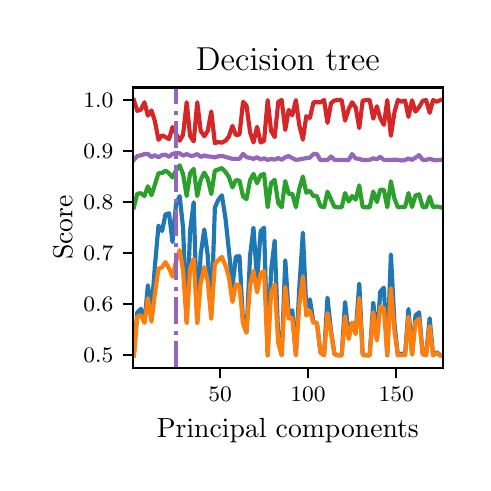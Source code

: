 \begingroup%
\makeatletter%
\begin{pgfpicture}%
\pgfpathrectangle{\pgfpointorigin}{\pgfqpoint{2.176in}{2.175in}}%
\pgfusepath{use as bounding box, clip}%
\begin{pgfscope}%
\pgfsetbuttcap%
\pgfsetmiterjoin%
\pgfsetlinewidth{0.0pt}%
\definecolor{currentstroke}{rgb}{1.0,1.0,1.0}%
\pgfsetstrokecolor{currentstroke}%
\pgfsetstrokeopacity{0.0}%
\pgfsetdash{}{0pt}%
\pgfpathmoveto{\pgfqpoint{0.0in}{-0.0in}}%
\pgfpathlineto{\pgfqpoint{2.176in}{-0.0in}}%
\pgfpathlineto{\pgfqpoint{2.176in}{2.175in}}%
\pgfpathlineto{\pgfqpoint{0.0in}{2.175in}}%
\pgfpathclose%
\pgfusepath{}%
\end{pgfscope}%
\begin{pgfscope}%
\pgfsetbuttcap%
\pgfsetmiterjoin%
\definecolor{currentfill}{rgb}{1.0,1.0,1.0}%
\pgfsetfillcolor{currentfill}%
\pgfsetlinewidth{0.0pt}%
\definecolor{currentstroke}{rgb}{0.0,0.0,0.0}%
\pgfsetstrokecolor{currentstroke}%
\pgfsetstrokeopacity{0.0}%
\pgfsetdash{}{0pt}%
\pgfpathmoveto{\pgfqpoint{0.526in}{0.474in}}%
\pgfpathlineto{\pgfqpoint{2.076in}{0.474in}}%
\pgfpathlineto{\pgfqpoint{2.076in}{1.876in}}%
\pgfpathlineto{\pgfqpoint{0.526in}{1.876in}}%
\pgfpathclose%
\pgfusepath{fill}%
\end{pgfscope}%
\begin{pgfscope}%
\pgfsetbuttcap%
\pgfsetroundjoin%
\definecolor{currentfill}{rgb}{0.0,0.0,0.0}%
\pgfsetfillcolor{currentfill}%
\pgfsetlinewidth{0.803pt}%
\definecolor{currentstroke}{rgb}{0.0,0.0,0.0}%
\pgfsetstrokecolor{currentstroke}%
\pgfsetdash{}{0pt}%
\pgfsys@defobject{currentmarker}{\pgfqpoint{0.0in}{-0.049in}}{\pgfqpoint{0.0in}{0.0in}}{%
\pgfpathmoveto{\pgfqpoint{0.0in}{0.0in}}%
\pgfpathlineto{\pgfqpoint{0.0in}{-0.049in}}%
\pgfusepath{stroke,fill}%
}%
\begin{pgfscope}%
\pgfsys@transformshift{0.962in}{0.474in}%
\pgfsys@useobject{currentmarker}{}%
\end{pgfscope}%
\end{pgfscope}%
\begin{pgfscope}%
\definecolor{textcolor}{rgb}{0.0,0.0,0.0}%
\pgfsetstrokecolor{textcolor}%
\pgfsetfillcolor{textcolor}%
\pgftext[x=0.962in,y=0.376in,,top]{\color{textcolor}\fontsize{8.0}{9.6}\bfseries\selectfont \(\displaystyle {50}\)}%
\end{pgfscope}%
\begin{pgfscope}%
\pgfsetbuttcap%
\pgfsetroundjoin%
\definecolor{currentfill}{rgb}{0.0,0.0,0.0}%
\pgfsetfillcolor{currentfill}%
\pgfsetlinewidth{0.803pt}%
\definecolor{currentstroke}{rgb}{0.0,0.0,0.0}%
\pgfsetstrokecolor{currentstroke}%
\pgfsetdash{}{0pt}%
\pgfsys@defobject{currentmarker}{\pgfqpoint{0.0in}{-0.049in}}{\pgfqpoint{0.0in}{0.0in}}{%
\pgfpathmoveto{\pgfqpoint{0.0in}{0.0in}}%
\pgfpathlineto{\pgfqpoint{0.0in}{-0.049in}}%
\pgfusepath{stroke,fill}%
}%
\begin{pgfscope}%
\pgfsys@transformshift{1.402in}{0.474in}%
\pgfsys@useobject{currentmarker}{}%
\end{pgfscope}%
\end{pgfscope}%
\begin{pgfscope}%
\definecolor{textcolor}{rgb}{0.0,0.0,0.0}%
\pgfsetstrokecolor{textcolor}%
\pgfsetfillcolor{textcolor}%
\pgftext[x=1.402in,y=0.376in,,top]{\color{textcolor}\fontsize{8.0}{9.6}\bfseries\selectfont \(\displaystyle {100}\)}%
\end{pgfscope}%
\begin{pgfscope}%
\pgfsetbuttcap%
\pgfsetroundjoin%
\definecolor{currentfill}{rgb}{0.0,0.0,0.0}%
\pgfsetfillcolor{currentfill}%
\pgfsetlinewidth{0.803pt}%
\definecolor{currentstroke}{rgb}{0.0,0.0,0.0}%
\pgfsetstrokecolor{currentstroke}%
\pgfsetdash{}{0pt}%
\pgfsys@defobject{currentmarker}{\pgfqpoint{0.0in}{-0.049in}}{\pgfqpoint{0.0in}{0.0in}}{%
\pgfpathmoveto{\pgfqpoint{0.0in}{0.0in}}%
\pgfpathlineto{\pgfqpoint{0.0in}{-0.049in}}%
\pgfusepath{stroke,fill}%
}%
\begin{pgfscope}%
\pgfsys@transformshift{1.843in}{0.474in}%
\pgfsys@useobject{currentmarker}{}%
\end{pgfscope}%
\end{pgfscope}%
\begin{pgfscope}%
\definecolor{textcolor}{rgb}{0.0,0.0,0.0}%
\pgfsetstrokecolor{textcolor}%
\pgfsetfillcolor{textcolor}%
\pgftext[x=1.843in,y=0.376in,,top]{\color{textcolor}\fontsize{8.0}{9.6}\bfseries\selectfont \(\displaystyle {150}\)}%
\end{pgfscope}%
\begin{pgfscope}%
\definecolor{textcolor}{rgb}{0.0,0.0,0.0}%
\pgfsetstrokecolor{textcolor}%
\pgfsetfillcolor{textcolor}%
\pgftext[x=1.301in,y=0.223in,,top]{\color{textcolor}\fontsize{10.0}{12.0}\selectfont Principal components}%
\end{pgfscope}%
\begin{pgfscope}%
\pgfsetbuttcap%
\pgfsetroundjoin%
\definecolor{currentfill}{rgb}{0.0,0.0,0.0}%
\pgfsetfillcolor{currentfill}%
\pgfsetlinewidth{0.803pt}%
\definecolor{currentstroke}{rgb}{0.0,0.0,0.0}%
\pgfsetstrokecolor{currentstroke}%
\pgfsetdash{}{0pt}%
\pgfsys@defobject{currentmarker}{\pgfqpoint{-0.049in}{0.0in}}{\pgfqpoint{-0.0in}{0.0in}}{%
\pgfpathmoveto{\pgfqpoint{-0.0in}{0.0in}}%
\pgfpathlineto{\pgfqpoint{-0.049in}{0.0in}}%
\pgfusepath{stroke,fill}%
}%
\begin{pgfscope}%
\pgfsys@transformshift{0.526in}{0.537in}%
\pgfsys@useobject{currentmarker}{}%
\end{pgfscope}%
\end{pgfscope}%
\begin{pgfscope}%
\definecolor{textcolor}{rgb}{0.0,0.0,0.0}%
\pgfsetstrokecolor{textcolor}%
\pgfsetfillcolor{textcolor}%
\pgftext[x=0.278in, y=0.499in, left, base]{\color{textcolor}\fontsize{8.0}{9.6}\bfseries\selectfont \(\displaystyle {0.5}\)}%
\end{pgfscope}%
\begin{pgfscope}%
\pgfsetbuttcap%
\pgfsetroundjoin%
\definecolor{currentfill}{rgb}{0.0,0.0,0.0}%
\pgfsetfillcolor{currentfill}%
\pgfsetlinewidth{0.803pt}%
\definecolor{currentstroke}{rgb}{0.0,0.0,0.0}%
\pgfsetstrokecolor{currentstroke}%
\pgfsetdash{}{0pt}%
\pgfsys@defobject{currentmarker}{\pgfqpoint{-0.049in}{0.0in}}{\pgfqpoint{-0.0in}{0.0in}}{%
\pgfpathmoveto{\pgfqpoint{-0.0in}{0.0in}}%
\pgfpathlineto{\pgfqpoint{-0.049in}{0.0in}}%
\pgfusepath{stroke,fill}%
}%
\begin{pgfscope}%
\pgfsys@transformshift{0.526in}{0.793in}%
\pgfsys@useobject{currentmarker}{}%
\end{pgfscope}%
\end{pgfscope}%
\begin{pgfscope}%
\definecolor{textcolor}{rgb}{0.0,0.0,0.0}%
\pgfsetstrokecolor{textcolor}%
\pgfsetfillcolor{textcolor}%
\pgftext[x=0.278in, y=0.754in, left, base]{\color{textcolor}\fontsize{8.0}{9.6}\bfseries\selectfont \(\displaystyle {0.6}\)}%
\end{pgfscope}%
\begin{pgfscope}%
\pgfsetbuttcap%
\pgfsetroundjoin%
\definecolor{currentfill}{rgb}{0.0,0.0,0.0}%
\pgfsetfillcolor{currentfill}%
\pgfsetlinewidth{0.803pt}%
\definecolor{currentstroke}{rgb}{0.0,0.0,0.0}%
\pgfsetstrokecolor{currentstroke}%
\pgfsetdash{}{0pt}%
\pgfsys@defobject{currentmarker}{\pgfqpoint{-0.049in}{0.0in}}{\pgfqpoint{-0.0in}{0.0in}}{%
\pgfpathmoveto{\pgfqpoint{-0.0in}{0.0in}}%
\pgfpathlineto{\pgfqpoint{-0.049in}{0.0in}}%
\pgfusepath{stroke,fill}%
}%
\begin{pgfscope}%
\pgfsys@transformshift{0.526in}{1.048in}%
\pgfsys@useobject{currentmarker}{}%
\end{pgfscope}%
\end{pgfscope}%
\begin{pgfscope}%
\definecolor{textcolor}{rgb}{0.0,0.0,0.0}%
\pgfsetstrokecolor{textcolor}%
\pgfsetfillcolor{textcolor}%
\pgftext[x=0.278in, y=1.009in, left, base]{\color{textcolor}\fontsize{8.0}{9.6}\bfseries\selectfont \(\displaystyle {0.7}\)}%
\end{pgfscope}%
\begin{pgfscope}%
\pgfsetbuttcap%
\pgfsetroundjoin%
\definecolor{currentfill}{rgb}{0.0,0.0,0.0}%
\pgfsetfillcolor{currentfill}%
\pgfsetlinewidth{0.803pt}%
\definecolor{currentstroke}{rgb}{0.0,0.0,0.0}%
\pgfsetstrokecolor{currentstroke}%
\pgfsetdash{}{0pt}%
\pgfsys@defobject{currentmarker}{\pgfqpoint{-0.049in}{0.0in}}{\pgfqpoint{-0.0in}{0.0in}}{%
\pgfpathmoveto{\pgfqpoint{-0.0in}{0.0in}}%
\pgfpathlineto{\pgfqpoint{-0.049in}{0.0in}}%
\pgfusepath{stroke,fill}%
}%
\begin{pgfscope}%
\pgfsys@transformshift{0.526in}{1.303in}%
\pgfsys@useobject{currentmarker}{}%
\end{pgfscope}%
\end{pgfscope}%
\begin{pgfscope}%
\definecolor{textcolor}{rgb}{0.0,0.0,0.0}%
\pgfsetstrokecolor{textcolor}%
\pgfsetfillcolor{textcolor}%
\pgftext[x=0.278in, y=1.264in, left, base]{\color{textcolor}\fontsize{8.0}{9.6}\bfseries\selectfont \(\displaystyle {0.8}\)}%
\end{pgfscope}%
\begin{pgfscope}%
\pgfsetbuttcap%
\pgfsetroundjoin%
\definecolor{currentfill}{rgb}{0.0,0.0,0.0}%
\pgfsetfillcolor{currentfill}%
\pgfsetlinewidth{0.803pt}%
\definecolor{currentstroke}{rgb}{0.0,0.0,0.0}%
\pgfsetstrokecolor{currentstroke}%
\pgfsetdash{}{0pt}%
\pgfsys@defobject{currentmarker}{\pgfqpoint{-0.049in}{0.0in}}{\pgfqpoint{-0.0in}{0.0in}}{%
\pgfpathmoveto{\pgfqpoint{-0.0in}{0.0in}}%
\pgfpathlineto{\pgfqpoint{-0.049in}{0.0in}}%
\pgfusepath{stroke,fill}%
}%
\begin{pgfscope}%
\pgfsys@transformshift{0.526in}{1.558in}%
\pgfsys@useobject{currentmarker}{}%
\end{pgfscope}%
\end{pgfscope}%
\begin{pgfscope}%
\definecolor{textcolor}{rgb}{0.0,0.0,0.0}%
\pgfsetstrokecolor{textcolor}%
\pgfsetfillcolor{textcolor}%
\pgftext[x=0.278in, y=1.519in, left, base]{\color{textcolor}\fontsize{8.0}{9.6}\bfseries\selectfont \(\displaystyle {0.9}\)}%
\end{pgfscope}%
\begin{pgfscope}%
\pgfsetbuttcap%
\pgfsetroundjoin%
\definecolor{currentfill}{rgb}{0.0,0.0,0.0}%
\pgfsetfillcolor{currentfill}%
\pgfsetlinewidth{0.803pt}%
\definecolor{currentstroke}{rgb}{0.0,0.0,0.0}%
\pgfsetstrokecolor{currentstroke}%
\pgfsetdash{}{0pt}%
\pgfsys@defobject{currentmarker}{\pgfqpoint{-0.049in}{0.0in}}{\pgfqpoint{-0.0in}{0.0in}}{%
\pgfpathmoveto{\pgfqpoint{-0.0in}{0.0in}}%
\pgfpathlineto{\pgfqpoint{-0.049in}{0.0in}}%
\pgfusepath{stroke,fill}%
}%
\begin{pgfscope}%
\pgfsys@transformshift{0.526in}{1.813in}%
\pgfsys@useobject{currentmarker}{}%
\end{pgfscope}%
\end{pgfscope}%
\begin{pgfscope}%
\definecolor{textcolor}{rgb}{0.0,0.0,0.0}%
\pgfsetstrokecolor{textcolor}%
\pgfsetfillcolor{textcolor}%
\pgftext[x=0.278in, y=1.774in, left, base]{\color{textcolor}\fontsize{8.0}{9.6}\bfseries\selectfont \(\displaystyle {1.0}\)}%
\end{pgfscope}%
\begin{pgfscope}%
\definecolor{textcolor}{rgb}{0.0,0.0,0.0}%
\pgfsetstrokecolor{textcolor}%
\pgfsetfillcolor{textcolor}%
\pgftext[x=0.223in,y=1.175in,,bottom,rotate=90.0]{\color{textcolor}\fontsize{10.0}{12.0}\selectfont Score}%
\end{pgfscope}%
\begin{pgfscope}%
\pgfpathrectangle{\pgfqpoint{0.526in}{0.474in}}{\pgfqpoint{1.55in}{1.403in}}%
\pgfusepath{clip}%
\pgfsetrectcap%
\pgfsetroundjoin%
\pgfsetlinewidth{1.506pt}%
\definecolor{currentstroke}{rgb}{0.122,0.467,0.706}%
\pgfsetstrokecolor{currentstroke}%
\pgfsetdash{}{0pt}%
\pgfpathmoveto{\pgfqpoint{0.531in}{0.537in}}%
\pgfpathlineto{\pgfqpoint{0.548in}{0.751in}}%
\pgfpathlineto{\pgfqpoint{0.566in}{0.769in}}%
\pgfpathlineto{\pgfqpoint{0.584in}{0.7in}}%
\pgfpathlineto{\pgfqpoint{0.601in}{0.887in}}%
\pgfpathlineto{\pgfqpoint{0.619in}{0.76in}}%
\pgfpathlineto{\pgfqpoint{0.636in}{0.98in}}%
\pgfpathlineto{\pgfqpoint{0.654in}{1.185in}}%
\pgfpathlineto{\pgfqpoint{0.672in}{1.158in}}%
\pgfpathlineto{\pgfqpoint{0.689in}{1.241in}}%
\pgfpathlineto{\pgfqpoint{0.707in}{1.247in}}%
\pgfpathlineto{\pgfqpoint{0.724in}{1.103in}}%
\pgfpathlineto{\pgfqpoint{0.742in}{1.294in}}%
\pgfpathlineto{\pgfqpoint{0.76in}{1.333in}}%
\pgfpathlineto{\pgfqpoint{0.777in}{1.175in}}%
\pgfpathlineto{\pgfqpoint{0.795in}{0.7in}}%
\pgfpathlineto{\pgfqpoint{0.812in}{1.158in}}%
\pgfpathlineto{\pgfqpoint{0.83in}{1.302in}}%
\pgfpathlineto{\pgfqpoint{0.848in}{0.7in}}%
\pgfpathlineto{\pgfqpoint{0.865in}{1.041in}}%
\pgfpathlineto{\pgfqpoint{0.883in}{1.166in}}%
\pgfpathlineto{\pgfqpoint{0.9in}{1.039in}}%
\pgfpathlineto{\pgfqpoint{0.918in}{0.738in}}%
\pgfpathlineto{\pgfqpoint{0.936in}{1.275in}}%
\pgfpathlineto{\pgfqpoint{0.953in}{1.314in}}%
\pgfpathlineto{\pgfqpoint{0.971in}{1.337in}}%
\pgfpathlineto{\pgfqpoint{0.989in}{1.222in}}%
\pgfpathlineto{\pgfqpoint{1.006in}{1.062in}}%
\pgfpathlineto{\pgfqpoint{1.024in}{0.88in}}%
\pgfpathlineto{\pgfqpoint{1.041in}{1.031in}}%
\pgfpathlineto{\pgfqpoint{1.059in}{1.032in}}%
\pgfpathlineto{\pgfqpoint{1.077in}{0.7in}}%
\pgfpathlineto{\pgfqpoint{1.094in}{0.65in}}%
\pgfpathlineto{\pgfqpoint{1.112in}{1.035in}}%
\pgfpathlineto{\pgfqpoint{1.129in}{1.175in}}%
\pgfpathlineto{\pgfqpoint{1.147in}{0.915in}}%
\pgfpathlineto{\pgfqpoint{1.165in}{1.157in}}%
\pgfpathlineto{\pgfqpoint{1.182in}{1.175in}}%
\pgfpathlineto{\pgfqpoint{1.2in}{0.537in}}%
\pgfpathlineto{\pgfqpoint{1.217in}{0.96in}}%
\pgfpathlineto{\pgfqpoint{1.235in}{1.11in}}%
\pgfpathlineto{\pgfqpoint{1.253in}{0.614in}}%
\pgfpathlineto{\pgfqpoint{1.27in}{0.537in}}%
\pgfpathlineto{\pgfqpoint{1.288in}{1.012in}}%
\pgfpathlineto{\pgfqpoint{1.305in}{0.744in}}%
\pgfpathlineto{\pgfqpoint{1.323in}{0.762in}}%
\pgfpathlineto{\pgfqpoint{1.341in}{0.537in}}%
\pgfpathlineto{\pgfqpoint{1.358in}{0.87in}}%
\pgfpathlineto{\pgfqpoint{1.376in}{1.15in}}%
\pgfpathlineto{\pgfqpoint{1.393in}{0.771in}}%
\pgfpathlineto{\pgfqpoint{1.411in}{0.817in}}%
\pgfpathlineto{\pgfqpoint{1.429in}{0.7in}}%
\pgfpathlineto{\pgfqpoint{1.446in}{0.7in}}%
\pgfpathlineto{\pgfqpoint{1.464in}{0.552in}}%
\pgfpathlineto{\pgfqpoint{1.482in}{0.537in}}%
\pgfpathlineto{\pgfqpoint{1.499in}{0.825in}}%
\pgfpathlineto{\pgfqpoint{1.517in}{0.655in}}%
\pgfpathlineto{\pgfqpoint{1.534in}{0.543in}}%
\pgfpathlineto{\pgfqpoint{1.552in}{0.537in}}%
\pgfpathlineto{\pgfqpoint{1.57in}{0.537in}}%
\pgfpathlineto{\pgfqpoint{1.587in}{0.803in}}%
\pgfpathlineto{\pgfqpoint{1.605in}{0.635in}}%
\pgfpathlineto{\pgfqpoint{1.622in}{0.7in}}%
\pgfpathlineto{\pgfqpoint{1.64in}{0.654in}}%
\pgfpathlineto{\pgfqpoint{1.658in}{0.895in}}%
\pgfpathlineto{\pgfqpoint{1.675in}{0.544in}}%
\pgfpathlineto{\pgfqpoint{1.693in}{0.537in}}%
\pgfpathlineto{\pgfqpoint{1.71in}{0.537in}}%
\pgfpathlineto{\pgfqpoint{1.728in}{0.8in}}%
\pgfpathlineto{\pgfqpoint{1.746in}{0.618in}}%
\pgfpathlineto{\pgfqpoint{1.763in}{0.855in}}%
\pgfpathlineto{\pgfqpoint{1.781in}{0.875in}}%
\pgfpathlineto{\pgfqpoint{1.798in}{0.537in}}%
\pgfpathlineto{\pgfqpoint{1.816in}{1.041in}}%
\pgfpathlineto{\pgfqpoint{1.834in}{0.695in}}%
\pgfpathlineto{\pgfqpoint{1.851in}{0.537in}}%
\pgfpathlineto{\pgfqpoint{1.869in}{0.545in}}%
\pgfpathlineto{\pgfqpoint{1.887in}{0.54in}}%
\pgfpathlineto{\pgfqpoint{1.904in}{0.768in}}%
\pgfpathlineto{\pgfqpoint{1.922in}{0.542in}}%
\pgfpathlineto{\pgfqpoint{1.939in}{0.736in}}%
\pgfpathlineto{\pgfqpoint{1.957in}{0.752in}}%
\pgfpathlineto{\pgfqpoint{1.975in}{0.543in}}%
\pgfpathlineto{\pgfqpoint{1.992in}{0.537in}}%
\pgfpathlineto{\pgfqpoint{2.01in}{0.722in}}%
\pgfpathlineto{\pgfqpoint{2.027in}{0.537in}}%
\pgfpathlineto{\pgfqpoint{2.045in}{0.553in}}%
\pgfpathlineto{\pgfqpoint{2.063in}{0.537in}}%
\pgfusepath{stroke}%
\end{pgfscope}%
\begin{pgfscope}%
\pgfpathrectangle{\pgfqpoint{0.526in}{0.474in}}{\pgfqpoint{1.55in}{1.403in}}%
\pgfusepath{clip}%
\pgfsetrectcap%
\pgfsetroundjoin%
\pgfsetlinewidth{1.506pt}%
\definecolor{currentstroke}{rgb}{1.0,0.498,0.055}%
\pgfsetstrokecolor{currentstroke}%
\pgfsetdash{}{0pt}%
\pgfpathmoveto{\pgfqpoint{0.531in}{0.537in}}%
\pgfpathlineto{\pgfqpoint{0.548in}{0.731in}}%
\pgfpathlineto{\pgfqpoint{0.566in}{0.736in}}%
\pgfpathlineto{\pgfqpoint{0.584in}{0.699in}}%
\pgfpathlineto{\pgfqpoint{0.601in}{0.823in}}%
\pgfpathlineto{\pgfqpoint{0.619in}{0.705in}}%
\pgfpathlineto{\pgfqpoint{0.636in}{0.843in}}%
\pgfpathlineto{\pgfqpoint{0.654in}{0.969in}}%
\pgfpathlineto{\pgfqpoint{0.672in}{0.977in}}%
\pgfpathlineto{\pgfqpoint{0.689in}{1.003in}}%
\pgfpathlineto{\pgfqpoint{0.707in}{0.971in}}%
\pgfpathlineto{\pgfqpoint{0.724in}{0.93in}}%
\pgfpathlineto{\pgfqpoint{0.742in}{1.009in}}%
\pgfpathlineto{\pgfqpoint{0.76in}{1.063in}}%
\pgfpathlineto{\pgfqpoint{0.777in}{0.962in}}%
\pgfpathlineto{\pgfqpoint{0.795in}{0.699in}}%
\pgfpathlineto{\pgfqpoint{0.812in}{0.969in}}%
\pgfpathlineto{\pgfqpoint{0.83in}{1.019in}}%
\pgfpathlineto{\pgfqpoint{0.848in}{0.699in}}%
\pgfpathlineto{\pgfqpoint{0.865in}{0.898in}}%
\pgfpathlineto{\pgfqpoint{0.883in}{0.978in}}%
\pgfpathlineto{\pgfqpoint{0.9in}{0.908in}}%
\pgfpathlineto{\pgfqpoint{0.918in}{0.719in}}%
\pgfpathlineto{\pgfqpoint{0.936in}{0.996in}}%
\pgfpathlineto{\pgfqpoint{0.953in}{1.012in}}%
\pgfpathlineto{\pgfqpoint{0.971in}{1.029in}}%
\pgfpathlineto{\pgfqpoint{0.989in}{0.986in}}%
\pgfpathlineto{\pgfqpoint{1.006in}{0.928in}}%
\pgfpathlineto{\pgfqpoint{1.024in}{0.803in}}%
\pgfpathlineto{\pgfqpoint{1.041in}{0.892in}}%
\pgfpathlineto{\pgfqpoint{1.059in}{0.884in}}%
\pgfpathlineto{\pgfqpoint{1.077in}{0.695in}}%
\pgfpathlineto{\pgfqpoint{1.094in}{0.65in}}%
\pgfpathlineto{\pgfqpoint{1.112in}{0.888in}}%
\pgfpathlineto{\pgfqpoint{1.129in}{0.959in}}%
\pgfpathlineto{\pgfqpoint{1.147in}{0.852in}}%
\pgfpathlineto{\pgfqpoint{1.165in}{0.946in}}%
\pgfpathlineto{\pgfqpoint{1.182in}{0.959in}}%
\pgfpathlineto{\pgfqpoint{1.2in}{0.537in}}%
\pgfpathlineto{\pgfqpoint{1.217in}{0.851in}}%
\pgfpathlineto{\pgfqpoint{1.235in}{0.891in}}%
\pgfpathlineto{\pgfqpoint{1.253in}{0.596in}}%
\pgfpathlineto{\pgfqpoint{1.27in}{0.537in}}%
\pgfpathlineto{\pgfqpoint{1.288in}{0.88in}}%
\pgfpathlineto{\pgfqpoint{1.305in}{0.721in}}%
\pgfpathlineto{\pgfqpoint{1.323in}{0.723in}}%
\pgfpathlineto{\pgfqpoint{1.341in}{0.537in}}%
\pgfpathlineto{\pgfqpoint{1.358in}{0.785in}}%
\pgfpathlineto{\pgfqpoint{1.376in}{0.932in}}%
\pgfpathlineto{\pgfqpoint{1.393in}{0.735in}}%
\pgfpathlineto{\pgfqpoint{1.411in}{0.758in}}%
\pgfpathlineto{\pgfqpoint{1.429in}{0.699in}}%
\pgfpathlineto{\pgfqpoint{1.446in}{0.699in}}%
\pgfpathlineto{\pgfqpoint{1.464in}{0.55in}}%
\pgfpathlineto{\pgfqpoint{1.482in}{0.537in}}%
\pgfpathlineto{\pgfqpoint{1.499in}{0.748in}}%
\pgfpathlineto{\pgfqpoint{1.517in}{0.649in}}%
\pgfpathlineto{\pgfqpoint{1.534in}{0.543in}}%
\pgfpathlineto{\pgfqpoint{1.552in}{0.537in}}%
\pgfpathlineto{\pgfqpoint{1.57in}{0.537in}}%
\pgfpathlineto{\pgfqpoint{1.587in}{0.732in}}%
\pgfpathlineto{\pgfqpoint{1.605in}{0.618in}}%
\pgfpathlineto{\pgfqpoint{1.622in}{0.699in}}%
\pgfpathlineto{\pgfqpoint{1.64in}{0.642in}}%
\pgfpathlineto{\pgfqpoint{1.658in}{0.824in}}%
\pgfpathlineto{\pgfqpoint{1.675in}{0.539in}}%
\pgfpathlineto{\pgfqpoint{1.693in}{0.537in}}%
\pgfpathlineto{\pgfqpoint{1.71in}{0.537in}}%
\pgfpathlineto{\pgfqpoint{1.728in}{0.752in}}%
\pgfpathlineto{\pgfqpoint{1.746in}{0.611in}}%
\pgfpathlineto{\pgfqpoint{1.763in}{0.78in}}%
\pgfpathlineto{\pgfqpoint{1.781in}{0.772in}}%
\pgfpathlineto{\pgfqpoint{1.798in}{0.537in}}%
\pgfpathlineto{\pgfqpoint{1.816in}{0.873in}}%
\pgfpathlineto{\pgfqpoint{1.834in}{0.658in}}%
\pgfpathlineto{\pgfqpoint{1.851in}{0.537in}}%
\pgfpathlineto{\pgfqpoint{1.869in}{0.539in}}%
\pgfpathlineto{\pgfqpoint{1.887in}{0.538in}}%
\pgfpathlineto{\pgfqpoint{1.904in}{0.73in}}%
\pgfpathlineto{\pgfqpoint{1.922in}{0.54in}}%
\pgfpathlineto{\pgfqpoint{1.939in}{0.701in}}%
\pgfpathlineto{\pgfqpoint{1.957in}{0.72in}}%
\pgfpathlineto{\pgfqpoint{1.975in}{0.543in}}%
\pgfpathlineto{\pgfqpoint{1.992in}{0.537in}}%
\pgfpathlineto{\pgfqpoint{2.01in}{0.684in}}%
\pgfpathlineto{\pgfqpoint{2.027in}{0.537in}}%
\pgfpathlineto{\pgfqpoint{2.045in}{0.548in}}%
\pgfpathlineto{\pgfqpoint{2.063in}{0.537in}}%
\pgfusepath{stroke}%
\end{pgfscope}%
\begin{pgfscope}%
\pgfpathrectangle{\pgfqpoint{0.526in}{0.474in}}{\pgfqpoint{1.55in}{1.403in}}%
\pgfusepath{clip}%
\pgfsetrectcap%
\pgfsetroundjoin%
\pgfsetlinewidth{1.506pt}%
\definecolor{currentstroke}{rgb}{0.173,0.627,0.173}%
\pgfsetstrokecolor{currentstroke}%
\pgfsetdash{}{0pt}%
\pgfpathmoveto{\pgfqpoint{0.531in}{1.277in}}%
\pgfpathlineto{\pgfqpoint{0.548in}{1.345in}}%
\pgfpathlineto{\pgfqpoint{0.566in}{1.347in}}%
\pgfpathlineto{\pgfqpoint{0.584in}{1.333in}}%
\pgfpathlineto{\pgfqpoint{0.601in}{1.382in}}%
\pgfpathlineto{\pgfqpoint{0.619in}{1.337in}}%
\pgfpathlineto{\pgfqpoint{0.636in}{1.39in}}%
\pgfpathlineto{\pgfqpoint{0.654in}{1.447in}}%
\pgfpathlineto{\pgfqpoint{0.672in}{1.448in}}%
\pgfpathlineto{\pgfqpoint{0.689in}{1.46in}}%
\pgfpathlineto{\pgfqpoint{0.707in}{1.447in}}%
\pgfpathlineto{\pgfqpoint{0.724in}{1.426in}}%
\pgfpathlineto{\pgfqpoint{0.742in}{1.461in}}%
\pgfpathlineto{\pgfqpoint{0.76in}{1.487in}}%
\pgfpathlineto{\pgfqpoint{0.777in}{1.442in}}%
\pgfpathlineto{\pgfqpoint{0.795in}{1.333in}}%
\pgfpathlineto{\pgfqpoint{0.812in}{1.446in}}%
\pgfpathlineto{\pgfqpoint{0.83in}{1.469in}}%
\pgfpathlineto{\pgfqpoint{0.848in}{1.333in}}%
\pgfpathlineto{\pgfqpoint{0.865in}{1.415in}}%
\pgfpathlineto{\pgfqpoint{0.883in}{1.45in}}%
\pgfpathlineto{\pgfqpoint{0.9in}{1.42in}}%
\pgfpathlineto{\pgfqpoint{0.918in}{1.343in}}%
\pgfpathlineto{\pgfqpoint{0.936in}{1.46in}}%
\pgfpathlineto{\pgfqpoint{0.953in}{1.466in}}%
\pgfpathlineto{\pgfqpoint{0.971in}{1.473in}}%
\pgfpathlineto{\pgfqpoint{0.989in}{1.454in}}%
\pgfpathlineto{\pgfqpoint{1.006in}{1.429in}}%
\pgfpathlineto{\pgfqpoint{1.024in}{1.376in}}%
\pgfpathlineto{\pgfqpoint{1.041in}{1.413in}}%
\pgfpathlineto{\pgfqpoint{1.059in}{1.41in}}%
\pgfpathlineto{\pgfqpoint{1.077in}{1.331in}}%
\pgfpathlineto{\pgfqpoint{1.094in}{1.318in}}%
\pgfpathlineto{\pgfqpoint{1.112in}{1.412in}}%
\pgfpathlineto{\pgfqpoint{1.129in}{1.444in}}%
\pgfpathlineto{\pgfqpoint{1.147in}{1.397in}}%
\pgfpathlineto{\pgfqpoint{1.165in}{1.438in}}%
\pgfpathlineto{\pgfqpoint{1.182in}{1.443in}}%
\pgfpathlineto{\pgfqpoint{1.2in}{1.277in}}%
\pgfpathlineto{\pgfqpoint{1.217in}{1.398in}}%
\pgfpathlineto{\pgfqpoint{1.235in}{1.414in}}%
\pgfpathlineto{\pgfqpoint{1.253in}{1.297in}}%
\pgfpathlineto{\pgfqpoint{1.27in}{1.277in}}%
\pgfpathlineto{\pgfqpoint{1.288in}{1.408in}}%
\pgfpathlineto{\pgfqpoint{1.305in}{1.344in}}%
\pgfpathlineto{\pgfqpoint{1.323in}{1.345in}}%
\pgfpathlineto{\pgfqpoint{1.341in}{1.277in}}%
\pgfpathlineto{\pgfqpoint{1.358in}{1.369in}}%
\pgfpathlineto{\pgfqpoint{1.376in}{1.431in}}%
\pgfpathlineto{\pgfqpoint{1.393in}{1.35in}}%
\pgfpathlineto{\pgfqpoint{1.411in}{1.359in}}%
\pgfpathlineto{\pgfqpoint{1.429in}{1.333in}}%
\pgfpathlineto{\pgfqpoint{1.446in}{1.333in}}%
\pgfpathlineto{\pgfqpoint{1.464in}{1.282in}}%
\pgfpathlineto{\pgfqpoint{1.482in}{1.277in}}%
\pgfpathlineto{\pgfqpoint{1.499in}{1.355in}}%
\pgfpathlineto{\pgfqpoint{1.517in}{1.316in}}%
\pgfpathlineto{\pgfqpoint{1.534in}{1.279in}}%
\pgfpathlineto{\pgfqpoint{1.552in}{1.277in}}%
\pgfpathlineto{\pgfqpoint{1.57in}{1.277in}}%
\pgfpathlineto{\pgfqpoint{1.587in}{1.348in}}%
\pgfpathlineto{\pgfqpoint{1.605in}{1.306in}}%
\pgfpathlineto{\pgfqpoint{1.622in}{1.333in}}%
\pgfpathlineto{\pgfqpoint{1.64in}{1.315in}}%
\pgfpathlineto{\pgfqpoint{1.658in}{1.386in}}%
\pgfpathlineto{\pgfqpoint{1.675in}{1.278in}}%
\pgfpathlineto{\pgfqpoint{1.693in}{1.277in}}%
\pgfpathlineto{\pgfqpoint{1.71in}{1.277in}}%
\pgfpathlineto{\pgfqpoint{1.728in}{1.356in}}%
\pgfpathlineto{\pgfqpoint{1.746in}{1.303in}}%
\pgfpathlineto{\pgfqpoint{1.763in}{1.365in}}%
\pgfpathlineto{\pgfqpoint{1.781in}{1.364in}}%
\pgfpathlineto{\pgfqpoint{1.798in}{1.277in}}%
\pgfpathlineto{\pgfqpoint{1.816in}{1.407in}}%
\pgfpathlineto{\pgfqpoint{1.834in}{1.32in}}%
\pgfpathlineto{\pgfqpoint{1.851in}{1.277in}}%
\pgfpathlineto{\pgfqpoint{1.869in}{1.278in}}%
\pgfpathlineto{\pgfqpoint{1.887in}{1.278in}}%
\pgfpathlineto{\pgfqpoint{1.904in}{1.348in}}%
\pgfpathlineto{\pgfqpoint{1.922in}{1.278in}}%
\pgfpathlineto{\pgfqpoint{1.939in}{1.336in}}%
\pgfpathlineto{\pgfqpoint{1.957in}{1.342in}}%
\pgfpathlineto{\pgfqpoint{1.975in}{1.279in}}%
\pgfpathlineto{\pgfqpoint{1.992in}{1.277in}}%
\pgfpathlineto{\pgfqpoint{2.01in}{1.33in}}%
\pgfpathlineto{\pgfqpoint{2.027in}{1.277in}}%
\pgfpathlineto{\pgfqpoint{2.045in}{1.281in}}%
\pgfpathlineto{\pgfqpoint{2.063in}{1.277in}}%
\pgfusepath{stroke}%
\end{pgfscope}%
\begin{pgfscope}%
\pgfpathrectangle{\pgfqpoint{0.526in}{0.474in}}{\pgfqpoint{1.55in}{1.403in}}%
\pgfusepath{clip}%
\pgfsetrectcap%
\pgfsetroundjoin%
\pgfsetlinewidth{1.506pt}%
\definecolor{currentstroke}{rgb}{0.839,0.153,0.157}%
\pgfsetstrokecolor{currentstroke}%
\pgfsetdash{}{0pt}%
\pgfpathmoveto{\pgfqpoint{0.531in}{1.813in}}%
\pgfpathlineto{\pgfqpoint{0.548in}{1.759in}}%
\pgfpathlineto{\pgfqpoint{0.566in}{1.765in}}%
\pgfpathlineto{\pgfqpoint{0.584in}{1.802in}}%
\pgfpathlineto{\pgfqpoint{0.601in}{1.735in}}%
\pgfpathlineto{\pgfqpoint{0.619in}{1.761in}}%
\pgfpathlineto{\pgfqpoint{0.636in}{1.708in}}%
\pgfpathlineto{\pgfqpoint{0.654in}{1.614in}}%
\pgfpathlineto{\pgfqpoint{0.672in}{1.637in}}%
\pgfpathlineto{\pgfqpoint{0.689in}{1.628in}}%
\pgfpathlineto{\pgfqpoint{0.707in}{1.618in}}%
\pgfpathlineto{\pgfqpoint{0.724in}{1.678in}}%
\pgfpathlineto{\pgfqpoint{0.742in}{1.644in}}%
\pgfpathlineto{\pgfqpoint{0.76in}{1.61in}}%
\pgfpathlineto{\pgfqpoint{0.777in}{1.639in}}%
\pgfpathlineto{\pgfqpoint{0.795in}{1.802in}}%
\pgfpathlineto{\pgfqpoint{0.812in}{1.634in}}%
\pgfpathlineto{\pgfqpoint{0.83in}{1.606in}}%
\pgfpathlineto{\pgfqpoint{0.848in}{1.802in}}%
\pgfpathlineto{\pgfqpoint{0.865in}{1.659in}}%
\pgfpathlineto{\pgfqpoint{0.883in}{1.632in}}%
\pgfpathlineto{\pgfqpoint{0.9in}{1.658in}}%
\pgfpathlineto{\pgfqpoint{0.918in}{1.756in}}%
\pgfpathlineto{\pgfqpoint{0.936in}{1.597in}}%
\pgfpathlineto{\pgfqpoint{0.953in}{1.603in}}%
\pgfpathlineto{\pgfqpoint{0.971in}{1.6in}}%
\pgfpathlineto{\pgfqpoint{0.989in}{1.61in}}%
\pgfpathlineto{\pgfqpoint{1.006in}{1.63in}}%
\pgfpathlineto{\pgfqpoint{1.024in}{1.684in}}%
\pgfpathlineto{\pgfqpoint{1.041in}{1.638in}}%
\pgfpathlineto{\pgfqpoint{1.059in}{1.641in}}%
\pgfpathlineto{\pgfqpoint{1.077in}{1.804in}}%
\pgfpathlineto{\pgfqpoint{1.094in}{1.786in}}%
\pgfpathlineto{\pgfqpoint{1.112in}{1.652in}}%
\pgfpathlineto{\pgfqpoint{1.129in}{1.601in}}%
\pgfpathlineto{\pgfqpoint{1.147in}{1.679in}}%
\pgfpathlineto{\pgfqpoint{1.165in}{1.601in}}%
\pgfpathlineto{\pgfqpoint{1.182in}{1.609in}}%
\pgfpathlineto{\pgfqpoint{1.2in}{1.813in}}%
\pgfpathlineto{\pgfqpoint{1.217in}{1.659in}}%
\pgfpathlineto{\pgfqpoint{1.235in}{1.628in}}%
\pgfpathlineto{\pgfqpoint{1.253in}{1.804in}}%
\pgfpathlineto{\pgfqpoint{1.27in}{1.813in}}%
\pgfpathlineto{\pgfqpoint{1.288in}{1.663in}}%
\pgfpathlineto{\pgfqpoint{1.305in}{1.764in}}%
\pgfpathlineto{\pgfqpoint{1.323in}{1.737in}}%
\pgfpathlineto{\pgfqpoint{1.341in}{1.813in}}%
\pgfpathlineto{\pgfqpoint{1.358in}{1.688in}}%
\pgfpathlineto{\pgfqpoint{1.376in}{1.615in}}%
\pgfpathlineto{\pgfqpoint{1.393in}{1.732in}}%
\pgfpathlineto{\pgfqpoint{1.411in}{1.724in}}%
\pgfpathlineto{\pgfqpoint{1.429in}{1.802in}}%
\pgfpathlineto{\pgfqpoint{1.446in}{1.802in}}%
\pgfpathlineto{\pgfqpoint{1.464in}{1.802in}}%
\pgfpathlineto{\pgfqpoint{1.482in}{1.813in}}%
\pgfpathlineto{\pgfqpoint{1.499in}{1.699in}}%
\pgfpathlineto{\pgfqpoint{1.517in}{1.798in}}%
\pgfpathlineto{\pgfqpoint{1.534in}{1.811in}}%
\pgfpathlineto{\pgfqpoint{1.552in}{1.813in}}%
\pgfpathlineto{\pgfqpoint{1.57in}{1.813in}}%
\pgfpathlineto{\pgfqpoint{1.587in}{1.71in}}%
\pgfpathlineto{\pgfqpoint{1.605in}{1.768in}}%
\pgfpathlineto{\pgfqpoint{1.622in}{1.802in}}%
\pgfpathlineto{\pgfqpoint{1.64in}{1.776in}}%
\pgfpathlineto{\pgfqpoint{1.658in}{1.673in}}%
\pgfpathlineto{\pgfqpoint{1.675in}{1.81in}}%
\pgfpathlineto{\pgfqpoint{1.693in}{1.813in}}%
\pgfpathlineto{\pgfqpoint{1.71in}{1.813in}}%
\pgfpathlineto{\pgfqpoint{1.728in}{1.72in}}%
\pgfpathlineto{\pgfqpoint{1.746in}{1.782in}}%
\pgfpathlineto{\pgfqpoint{1.763in}{1.722in}}%
\pgfpathlineto{\pgfqpoint{1.781in}{1.689in}}%
\pgfpathlineto{\pgfqpoint{1.798in}{1.813in}}%
\pgfpathlineto{\pgfqpoint{1.816in}{1.634in}}%
\pgfpathlineto{\pgfqpoint{1.834in}{1.752in}}%
\pgfpathlineto{\pgfqpoint{1.851in}{1.813in}}%
\pgfpathlineto{\pgfqpoint{1.869in}{1.805in}}%
\pgfpathlineto{\pgfqpoint{1.887in}{1.811in}}%
\pgfpathlineto{\pgfqpoint{1.904in}{1.729in}}%
\pgfpathlineto{\pgfqpoint{1.922in}{1.812in}}%
\pgfpathlineto{\pgfqpoint{1.939in}{1.755in}}%
\pgfpathlineto{\pgfqpoint{1.957in}{1.777in}}%
\pgfpathlineto{\pgfqpoint{1.975in}{1.809in}}%
\pgfpathlineto{\pgfqpoint{1.992in}{1.813in}}%
\pgfpathlineto{\pgfqpoint{2.01in}{1.749in}}%
\pgfpathlineto{\pgfqpoint{2.027in}{1.813in}}%
\pgfpathlineto{\pgfqpoint{2.045in}{1.804in}}%
\pgfpathlineto{\pgfqpoint{2.063in}{1.813in}}%
\pgfusepath{stroke}%
\end{pgfscope}%
\begin{pgfscope}%
\pgfpathrectangle{\pgfqpoint{0.526in}{0.474in}}{\pgfqpoint{1.55in}{1.403in}}%
\pgfusepath{clip}%
\pgfsetrectcap%
\pgfsetroundjoin%
\pgfsetlinewidth{1.506pt}%
\definecolor{currentstroke}{rgb}{0.58,0.404,0.741}%
\pgfsetstrokecolor{currentstroke}%
\pgfsetdash{}{0pt}%
\pgfpathmoveto{\pgfqpoint{0.531in}{1.514in}}%
\pgfpathlineto{\pgfqpoint{0.548in}{1.533in}}%
\pgfpathlineto{\pgfqpoint{0.566in}{1.537in}}%
\pgfpathlineto{\pgfqpoint{0.584in}{1.543in}}%
\pgfpathlineto{\pgfqpoint{0.601in}{1.544in}}%
\pgfpathlineto{\pgfqpoint{0.619in}{1.528in}}%
\pgfpathlineto{\pgfqpoint{0.636in}{1.537in}}%
\pgfpathlineto{\pgfqpoint{0.654in}{1.527in}}%
\pgfpathlineto{\pgfqpoint{0.672in}{1.538in}}%
\pgfpathlineto{\pgfqpoint{0.689in}{1.54in}}%
\pgfpathlineto{\pgfqpoint{0.707in}{1.529in}}%
\pgfpathlineto{\pgfqpoint{0.724in}{1.544in}}%
\pgfpathlineto{\pgfqpoint{0.742in}{1.548in}}%
\pgfpathlineto{\pgfqpoint{0.76in}{1.547in}}%
\pgfpathlineto{\pgfqpoint{0.777in}{1.535in}}%
\pgfpathlineto{\pgfqpoint{0.795in}{1.543in}}%
\pgfpathlineto{\pgfqpoint{0.812in}{1.535in}}%
\pgfpathlineto{\pgfqpoint{0.83in}{1.535in}}%
\pgfpathlineto{\pgfqpoint{0.848in}{1.543in}}%
\pgfpathlineto{\pgfqpoint{0.865in}{1.529in}}%
\pgfpathlineto{\pgfqpoint{0.883in}{1.536in}}%
\pgfpathlineto{\pgfqpoint{0.9in}{1.531in}}%
\pgfpathlineto{\pgfqpoint{0.918in}{1.53in}}%
\pgfpathlineto{\pgfqpoint{0.936in}{1.526in}}%
\pgfpathlineto{\pgfqpoint{0.953in}{1.532in}}%
\pgfpathlineto{\pgfqpoint{0.971in}{1.534in}}%
\pgfpathlineto{\pgfqpoint{0.989in}{1.529in}}%
\pgfpathlineto{\pgfqpoint{1.006in}{1.524in}}%
\pgfpathlineto{\pgfqpoint{1.024in}{1.519in}}%
\pgfpathlineto{\pgfqpoint{1.041in}{1.519in}}%
\pgfpathlineto{\pgfqpoint{1.059in}{1.519in}}%
\pgfpathlineto{\pgfqpoint{1.077in}{1.544in}}%
\pgfpathlineto{\pgfqpoint{1.094in}{1.527in}}%
\pgfpathlineto{\pgfqpoint{1.112in}{1.524in}}%
\pgfpathlineto{\pgfqpoint{1.129in}{1.519in}}%
\pgfpathlineto{\pgfqpoint{1.147in}{1.527in}}%
\pgfpathlineto{\pgfqpoint{1.165in}{1.516in}}%
\pgfpathlineto{\pgfqpoint{1.182in}{1.522in}}%
\pgfpathlineto{\pgfqpoint{1.2in}{1.514in}}%
\pgfpathlineto{\pgfqpoint{1.217in}{1.519in}}%
\pgfpathlineto{\pgfqpoint{1.235in}{1.515in}}%
\pgfpathlineto{\pgfqpoint{1.253in}{1.523in}}%
\pgfpathlineto{\pgfqpoint{1.27in}{1.514in}}%
\pgfpathlineto{\pgfqpoint{1.288in}{1.527in}}%
\pgfpathlineto{\pgfqpoint{1.305in}{1.533in}}%
\pgfpathlineto{\pgfqpoint{1.323in}{1.523in}}%
\pgfpathlineto{\pgfqpoint{1.341in}{1.514in}}%
\pgfpathlineto{\pgfqpoint{1.358in}{1.516in}}%
\pgfpathlineto{\pgfqpoint{1.376in}{1.519in}}%
\pgfpathlineto{\pgfqpoint{1.393in}{1.523in}}%
\pgfpathlineto{\pgfqpoint{1.411in}{1.525in}}%
\pgfpathlineto{\pgfqpoint{1.429in}{1.543in}}%
\pgfpathlineto{\pgfqpoint{1.446in}{1.543in}}%
\pgfpathlineto{\pgfqpoint{1.464in}{1.512in}}%
\pgfpathlineto{\pgfqpoint{1.482in}{1.514in}}%
\pgfpathlineto{\pgfqpoint{1.499in}{1.513in}}%
\pgfpathlineto{\pgfqpoint{1.517in}{1.531in}}%
\pgfpathlineto{\pgfqpoint{1.534in}{1.514in}}%
\pgfpathlineto{\pgfqpoint{1.552in}{1.514in}}%
\pgfpathlineto{\pgfqpoint{1.57in}{1.514in}}%
\pgfpathlineto{\pgfqpoint{1.587in}{1.514in}}%
\pgfpathlineto{\pgfqpoint{1.605in}{1.513in}}%
\pgfpathlineto{\pgfqpoint{1.622in}{1.543in}}%
\pgfpathlineto{\pgfqpoint{1.64in}{1.521in}}%
\pgfpathlineto{\pgfqpoint{1.658in}{1.519in}}%
\pgfpathlineto{\pgfqpoint{1.675in}{1.513in}}%
\pgfpathlineto{\pgfqpoint{1.693in}{1.514in}}%
\pgfpathlineto{\pgfqpoint{1.71in}{1.514in}}%
\pgfpathlineto{\pgfqpoint{1.728in}{1.522in}}%
\pgfpathlineto{\pgfqpoint{1.746in}{1.517in}}%
\pgfpathlineto{\pgfqpoint{1.763in}{1.529in}}%
\pgfpathlineto{\pgfqpoint{1.781in}{1.514in}}%
\pgfpathlineto{\pgfqpoint{1.798in}{1.514in}}%
\pgfpathlineto{\pgfqpoint{1.816in}{1.513in}}%
\pgfpathlineto{\pgfqpoint{1.834in}{1.515in}}%
\pgfpathlineto{\pgfqpoint{1.851in}{1.514in}}%
\pgfpathlineto{\pgfqpoint{1.869in}{1.511in}}%
\pgfpathlineto{\pgfqpoint{1.887in}{1.513in}}%
\pgfpathlineto{\pgfqpoint{1.904in}{1.521in}}%
\pgfpathlineto{\pgfqpoint{1.922in}{1.514in}}%
\pgfpathlineto{\pgfqpoint{1.939in}{1.525in}}%
\pgfpathlineto{\pgfqpoint{1.957in}{1.538in}}%
\pgfpathlineto{\pgfqpoint{1.975in}{1.514in}}%
\pgfpathlineto{\pgfqpoint{1.992in}{1.514in}}%
\pgfpathlineto{\pgfqpoint{2.01in}{1.519in}}%
\pgfpathlineto{\pgfqpoint{2.027in}{1.514in}}%
\pgfpathlineto{\pgfqpoint{2.045in}{1.512in}}%
\pgfpathlineto{\pgfqpoint{2.063in}{1.514in}}%
\pgfusepath{stroke}%
\end{pgfscope}%
\begin{pgfscope}%
\pgfpathrectangle{\pgfqpoint{0.526in}{0.474in}}{\pgfqpoint{1.55in}{1.403in}}%
\pgfusepath{clip}%
\pgfsetbuttcap%
\pgfsetroundjoin%
\pgfsetlinewidth{1.506pt}%
\definecolor{currentstroke}{rgb}{0.58,0.404,0.741}%
\pgfsetstrokecolor{currentstroke}%
\pgfsetdash{{9.6pt}{2.4pt}{1.5pt}{2.4pt}}{0.0pt}%
\pgfpathmoveto{\pgfqpoint{0.742in}{0.474in}}%
\pgfpathlineto{\pgfqpoint{0.742in}{1.876in}}%
\pgfusepath{stroke}%
\end{pgfscope}%
\begin{pgfscope}%
\pgfsetrectcap%
\pgfsetmiterjoin%
\pgfsetlinewidth{0.803pt}%
\definecolor{currentstroke}{rgb}{0.0,0.0,0.0}%
\pgfsetstrokecolor{currentstroke}%
\pgfsetdash{}{0pt}%
\pgfpathmoveto{\pgfqpoint{0.526in}{0.474in}}%
\pgfpathlineto{\pgfqpoint{0.526in}{1.876in}}%
\pgfusepath{stroke}%
\end{pgfscope}%
\begin{pgfscope}%
\pgfsetrectcap%
\pgfsetmiterjoin%
\pgfsetlinewidth{0.803pt}%
\definecolor{currentstroke}{rgb}{0.0,0.0,0.0}%
\pgfsetstrokecolor{currentstroke}%
\pgfsetdash{}{0pt}%
\pgfpathmoveto{\pgfqpoint{2.076in}{0.474in}}%
\pgfpathlineto{\pgfqpoint{2.076in}{1.876in}}%
\pgfusepath{stroke}%
\end{pgfscope}%
\begin{pgfscope}%
\pgfsetrectcap%
\pgfsetmiterjoin%
\pgfsetlinewidth{0.803pt}%
\definecolor{currentstroke}{rgb}{0.0,0.0,0.0}%
\pgfsetstrokecolor{currentstroke}%
\pgfsetdash{}{0pt}%
\pgfpathmoveto{\pgfqpoint{0.526in}{0.474in}}%
\pgfpathlineto{\pgfqpoint{2.076in}{0.474in}}%
\pgfusepath{stroke}%
\end{pgfscope}%
\begin{pgfscope}%
\pgfsetrectcap%
\pgfsetmiterjoin%
\pgfsetlinewidth{0.803pt}%
\definecolor{currentstroke}{rgb}{0.0,0.0,0.0}%
\pgfsetstrokecolor{currentstroke}%
\pgfsetdash{}{0pt}%
\pgfpathmoveto{\pgfqpoint{0.526in}{1.876in}}%
\pgfpathlineto{\pgfqpoint{2.076in}{1.876in}}%
\pgfusepath{stroke}%
\end{pgfscope}%
\begin{pgfscope}%
\definecolor{textcolor}{rgb}{0.0,0.0,0.0}%
\pgfsetstrokecolor{textcolor}%
\pgfsetfillcolor{textcolor}%
\pgftext[x=1.301in,y=1.96in,,base]{\color{textcolor}\fontsize{12.0}{14.4}\selectfont Decision tree}%
\end{pgfscope}%
\end{pgfpicture}%
\makeatother%
\endgroup%
